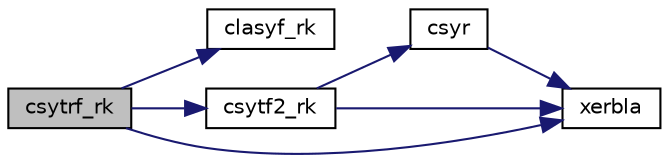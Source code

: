 digraph "csytrf_rk"
{
 // LATEX_PDF_SIZE
  edge [fontname="Helvetica",fontsize="10",labelfontname="Helvetica",labelfontsize="10"];
  node [fontname="Helvetica",fontsize="10",shape=record];
  rankdir="LR";
  Node1 [label="csytrf_rk",height=0.2,width=0.4,color="black", fillcolor="grey75", style="filled", fontcolor="black",tooltip="CSYTRF_RK computes the factorization of a complex symmetric indefinite matrix using the bounded Bunch..."];
  Node1 -> Node2 [color="midnightblue",fontsize="10",style="solid",fontname="Helvetica"];
  Node2 [label="clasyf_rk",height=0.2,width=0.4,color="black", fillcolor="white", style="filled",URL="$clasyf__rk_8f.html#aaddd0c600d154a354ed3aab9dbe538d7",tooltip="CLASYF_RK computes a partial factorization of a complex symmetric indefinite matrix using bounded Bun..."];
  Node1 -> Node3 [color="midnightblue",fontsize="10",style="solid",fontname="Helvetica"];
  Node3 [label="csytf2_rk",height=0.2,width=0.4,color="black", fillcolor="white", style="filled",URL="$csytf2__rk_8f.html#a3c11429e2e0abc1d273478856b74d5e3",tooltip="CSYTF2_RK computes the factorization of a complex symmetric indefinite matrix using the bounded Bunch..."];
  Node3 -> Node4 [color="midnightblue",fontsize="10",style="solid",fontname="Helvetica"];
  Node4 [label="csyr",height=0.2,width=0.4,color="black", fillcolor="white", style="filled",URL="$csyr_8f.html#ab7fbaf7c4477110907f682b250b24abe",tooltip="CSYR performs the symmetric rank-1 update of a complex symmetric matrix."];
  Node4 -> Node5 [color="midnightblue",fontsize="10",style="solid",fontname="Helvetica"];
  Node5 [label="xerbla",height=0.2,width=0.4,color="black", fillcolor="white", style="filled",URL="$xerbla_8f.html#a377ee61015baf8dea7770b3a404b1c07",tooltip="XERBLA"];
  Node3 -> Node5 [color="midnightblue",fontsize="10",style="solid",fontname="Helvetica"];
  Node1 -> Node5 [color="midnightblue",fontsize="10",style="solid",fontname="Helvetica"];
}
